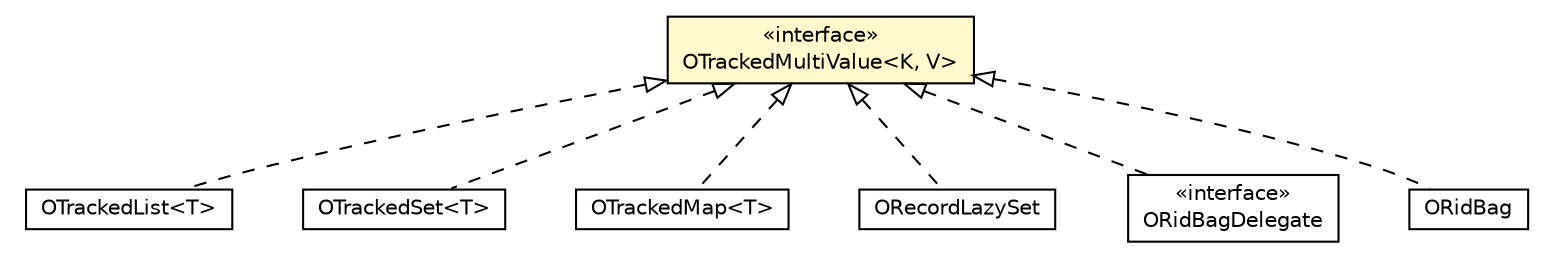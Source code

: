 #!/usr/local/bin/dot
#
# Class diagram 
# Generated by UMLGraph version R5_6-24-gf6e263 (http://www.umlgraph.org/)
#

digraph G {
	edge [fontname="Helvetica",fontsize=10,labelfontname="Helvetica",labelfontsize=10];
	node [fontname="Helvetica",fontsize=10,shape=plaintext];
	nodesep=0.25;
	ranksep=0.5;
	// com.orientechnologies.orient.core.db.record.OTrackedList<T>
	c7507821 [label=<<table title="com.orientechnologies.orient.core.db.record.OTrackedList" border="0" cellborder="1" cellspacing="0" cellpadding="2" port="p" href="./OTrackedList.html">
		<tr><td><table border="0" cellspacing="0" cellpadding="1">
<tr><td align="center" balign="center"> OTrackedList&lt;T&gt; </td></tr>
		</table></td></tr>
		</table>>, URL="./OTrackedList.html", fontname="Helvetica", fontcolor="black", fontsize=10.0];
	// com.orientechnologies.orient.core.db.record.OTrackedMultiValue<K, V>
	c7507835 [label=<<table title="com.orientechnologies.orient.core.db.record.OTrackedMultiValue" border="0" cellborder="1" cellspacing="0" cellpadding="2" port="p" bgcolor="lemonChiffon" href="./OTrackedMultiValue.html">
		<tr><td><table border="0" cellspacing="0" cellpadding="1">
<tr><td align="center" balign="center"> &#171;interface&#187; </td></tr>
<tr><td align="center" balign="center"> OTrackedMultiValue&lt;K, V&gt; </td></tr>
		</table></td></tr>
		</table>>, URL="./OTrackedMultiValue.html", fontname="Helvetica", fontcolor="black", fontsize=10.0];
	// com.orientechnologies.orient.core.db.record.OTrackedSet<T>
	c7507837 [label=<<table title="com.orientechnologies.orient.core.db.record.OTrackedSet" border="0" cellborder="1" cellspacing="0" cellpadding="2" port="p" href="./OTrackedSet.html">
		<tr><td><table border="0" cellspacing="0" cellpadding="1">
<tr><td align="center" balign="center"> OTrackedSet&lt;T&gt; </td></tr>
		</table></td></tr>
		</table>>, URL="./OTrackedSet.html", fontname="Helvetica", fontcolor="black", fontsize=10.0];
	// com.orientechnologies.orient.core.db.record.OTrackedMap<T>
	c7507841 [label=<<table title="com.orientechnologies.orient.core.db.record.OTrackedMap" border="0" cellborder="1" cellspacing="0" cellpadding="2" port="p" href="./OTrackedMap.html">
		<tr><td><table border="0" cellspacing="0" cellpadding="1">
<tr><td align="center" balign="center"> OTrackedMap&lt;T&gt; </td></tr>
		</table></td></tr>
		</table>>, URL="./OTrackedMap.html", fontname="Helvetica", fontcolor="black", fontsize=10.0];
	// com.orientechnologies.orient.core.db.record.ORecordLazySet
	c7507844 [label=<<table title="com.orientechnologies.orient.core.db.record.ORecordLazySet" border="0" cellborder="1" cellspacing="0" cellpadding="2" port="p" href="./ORecordLazySet.html">
		<tr><td><table border="0" cellspacing="0" cellpadding="1">
<tr><td align="center" balign="center"> ORecordLazySet </td></tr>
		</table></td></tr>
		</table>>, URL="./ORecordLazySet.html", fontname="Helvetica", fontcolor="black", fontsize=10.0];
	// com.orientechnologies.orient.core.db.record.ridbag.ORidBagDelegate
	c7507846 [label=<<table title="com.orientechnologies.orient.core.db.record.ridbag.ORidBagDelegate" border="0" cellborder="1" cellspacing="0" cellpadding="2" port="p" href="./ridbag/ORidBagDelegate.html">
		<tr><td><table border="0" cellspacing="0" cellpadding="1">
<tr><td align="center" balign="center"> &#171;interface&#187; </td></tr>
<tr><td align="center" balign="center"> ORidBagDelegate </td></tr>
		</table></td></tr>
		</table>>, URL="./ridbag/ORidBagDelegate.html", fontname="Helvetica", fontcolor="black", fontsize=10.0];
	// com.orientechnologies.orient.core.db.record.ridbag.ORidBag
	c7507847 [label=<<table title="com.orientechnologies.orient.core.db.record.ridbag.ORidBag" border="0" cellborder="1" cellspacing="0" cellpadding="2" port="p" href="./ridbag/ORidBag.html">
		<tr><td><table border="0" cellspacing="0" cellpadding="1">
<tr><td align="center" balign="center"> ORidBag </td></tr>
		</table></td></tr>
		</table>>, URL="./ridbag/ORidBag.html", fontname="Helvetica", fontcolor="black", fontsize=10.0];
	//com.orientechnologies.orient.core.db.record.OTrackedList<T> implements com.orientechnologies.orient.core.db.record.OTrackedMultiValue<K, V>
	c7507835:p -> c7507821:p [dir=back,arrowtail=empty,style=dashed];
	//com.orientechnologies.orient.core.db.record.OTrackedSet<T> implements com.orientechnologies.orient.core.db.record.OTrackedMultiValue<K, V>
	c7507835:p -> c7507837:p [dir=back,arrowtail=empty,style=dashed];
	//com.orientechnologies.orient.core.db.record.OTrackedMap<T> implements com.orientechnologies.orient.core.db.record.OTrackedMultiValue<K, V>
	c7507835:p -> c7507841:p [dir=back,arrowtail=empty,style=dashed];
	//com.orientechnologies.orient.core.db.record.ORecordLazySet implements com.orientechnologies.orient.core.db.record.OTrackedMultiValue<K, V>
	c7507835:p -> c7507844:p [dir=back,arrowtail=empty,style=dashed];
	//com.orientechnologies.orient.core.db.record.ridbag.ORidBagDelegate implements com.orientechnologies.orient.core.db.record.OTrackedMultiValue<K, V>
	c7507835:p -> c7507846:p [dir=back,arrowtail=empty,style=dashed];
	//com.orientechnologies.orient.core.db.record.ridbag.ORidBag implements com.orientechnologies.orient.core.db.record.OTrackedMultiValue<K, V>
	c7507835:p -> c7507847:p [dir=back,arrowtail=empty,style=dashed];
}


